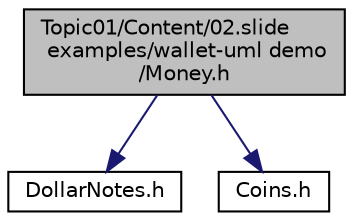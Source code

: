 digraph "Topic01/Content/02.slide examples/wallet-uml demo/Money.h"
{
  edge [fontname="Helvetica",fontsize="10",labelfontname="Helvetica",labelfontsize="10"];
  node [fontname="Helvetica",fontsize="10",shape=record];
  Node0 [label="Topic01/Content/02.slide\l examples/wallet-uml demo\l/Money.h",height=0.2,width=0.4,color="black", fillcolor="grey75", style="filled", fontcolor="black"];
  Node0 -> Node1 [color="midnightblue",fontsize="10",style="solid",fontname="Helvetica"];
  Node1 [label="DollarNotes.h",height=0.2,width=0.4,color="black", fillcolor="white", style="filled",URL="$_topic01_2_content_202_8slide_01examples_2wallet-uml_01demo_2_dollar_notes_8h.html"];
  Node0 -> Node2 [color="midnightblue",fontsize="10",style="solid",fontname="Helvetica"];
  Node2 [label="Coins.h",height=0.2,width=0.4,color="black", fillcolor="white", style="filled",URL="$_topic01_2_content_202_8slide_01examples_2wallet-uml_01demo_2_coins_8h.html"];
}

